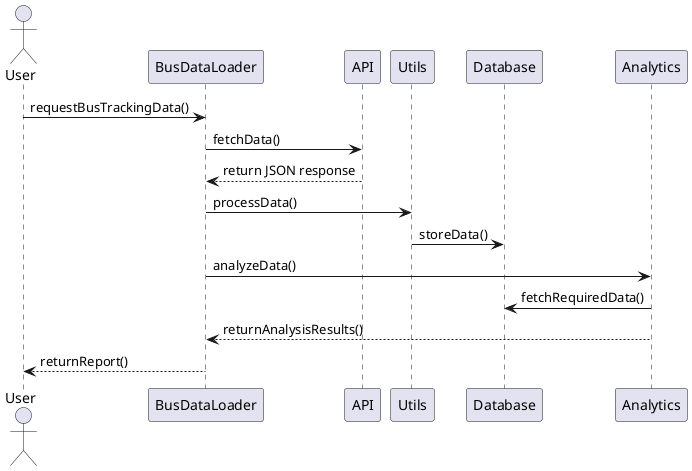@startuml
actor User
participant "BusDataLoader" as BDL
participant "API" as API
participant "Utils" as UTL
participant "Database" as DB
participant "Analytics" as ANA

User -> BDL : requestBusTrackingData()
BDL -> API : fetchData()
API --> BDL : return JSON response
BDL -> UTL : processData()
UTL -> DB : storeData()
BDL -> ANA : analyzeData()
ANA -> DB : fetchRequiredData()
ANA --> BDL : returnAnalysisResults()
BDL --> User : returnReport()
@enduml
